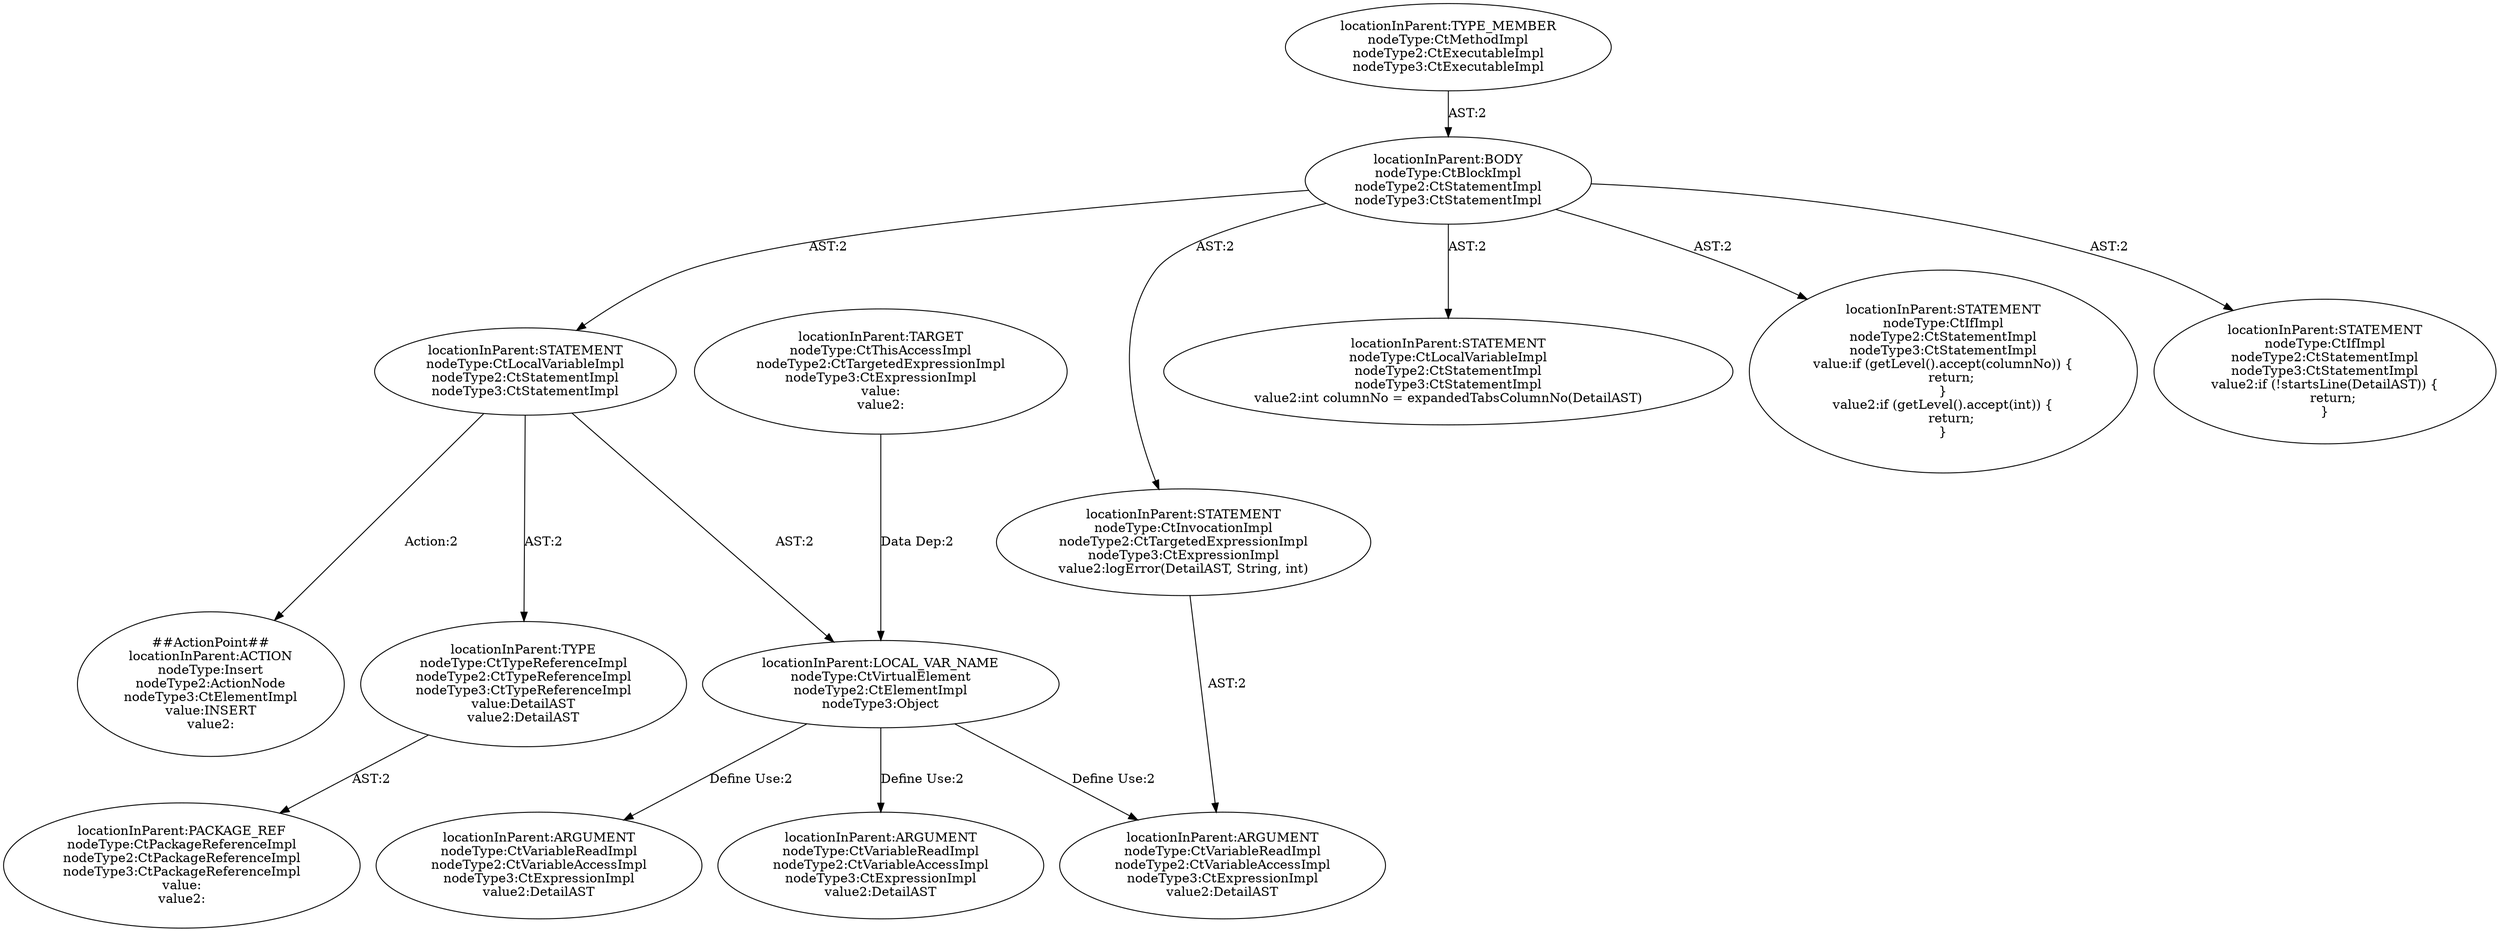 digraph "Pattern" {
0 [label="##ActionPoint##
locationInParent:ACTION
nodeType:Insert
nodeType2:ActionNode
nodeType3:CtElementImpl
value:INSERT
value2:" shape=ellipse]
1 [label="locationInParent:STATEMENT
nodeType:CtLocalVariableImpl
nodeType2:CtStatementImpl
nodeType3:CtStatementImpl" shape=ellipse]
2 [label="locationInParent:BODY
nodeType:CtBlockImpl
nodeType2:CtStatementImpl
nodeType3:CtStatementImpl" shape=ellipse]
3 [label="locationInParent:TYPE_MEMBER
nodeType:CtMethodImpl
nodeType2:CtExecutableImpl
nodeType3:CtExecutableImpl" shape=ellipse]
4 [label="locationInParent:STATEMENT
nodeType:CtLocalVariableImpl
nodeType2:CtStatementImpl
nodeType3:CtStatementImpl
value2:int columnNo = expandedTabsColumnNo(DetailAST)" shape=ellipse]
5 [label="locationInParent:STATEMENT
nodeType:CtIfImpl
nodeType2:CtStatementImpl
nodeType3:CtStatementImpl
value:if (getLevel().accept(columnNo)) \{
    return;
\}
value2:if (getLevel().accept(int)) \{
    return;
\}" shape=ellipse]
6 [label="locationInParent:STATEMENT
nodeType:CtIfImpl
nodeType2:CtStatementImpl
nodeType3:CtStatementImpl
value2:if (!startsLine(DetailAST)) \{
    return;
\}" shape=ellipse]
7 [label="locationInParent:STATEMENT
nodeType:CtInvocationImpl
nodeType2:CtTargetedExpressionImpl
nodeType3:CtExpressionImpl
value2:logError(DetailAST, String, int)" shape=ellipse]
8 [label="locationInParent:LOCAL_VAR_NAME
nodeType:CtVirtualElement
nodeType2:CtElementImpl
nodeType3:Object" shape=ellipse]
9 [label="locationInParent:TARGET
nodeType:CtThisAccessImpl
nodeType2:CtTargetedExpressionImpl
nodeType3:CtExpressionImpl
value:
value2:" shape=ellipse]
10 [label="locationInParent:ARGUMENT
nodeType:CtVariableReadImpl
nodeType2:CtVariableAccessImpl
nodeType3:CtExpressionImpl
value2:DetailAST" shape=ellipse]
11 [label="locationInParent:ARGUMENT
nodeType:CtVariableReadImpl
nodeType2:CtVariableAccessImpl
nodeType3:CtExpressionImpl
value2:DetailAST" shape=ellipse]
12 [label="locationInParent:ARGUMENT
nodeType:CtVariableReadImpl
nodeType2:CtVariableAccessImpl
nodeType3:CtExpressionImpl
value2:DetailAST" shape=ellipse]
13 [label="locationInParent:TYPE
nodeType:CtTypeReferenceImpl
nodeType2:CtTypeReferenceImpl
nodeType3:CtTypeReferenceImpl
value:DetailAST
value2:DetailAST" shape=ellipse]
14 [label="locationInParent:PACKAGE_REF
nodeType:CtPackageReferenceImpl
nodeType2:CtPackageReferenceImpl
nodeType3:CtPackageReferenceImpl
value:
value2:" shape=ellipse]
1 -> 0 [label="Action:2"];
1 -> 8 [label="AST:2"];
1 -> 13 [label="AST:2"];
2 -> 1 [label="AST:2"];
2 -> 4 [label="AST:2"];
2 -> 5 [label="AST:2"];
2 -> 6 [label="AST:2"];
2 -> 7 [label="AST:2"];
3 -> 2 [label="AST:2"];
7 -> 12 [label="AST:2"];
8 -> 10 [label="Define Use:2"];
8 -> 11 [label="Define Use:2"];
8 -> 12 [label="Define Use:2"];
9 -> 8 [label="Data Dep:2"];
13 -> 14 [label="AST:2"];
}